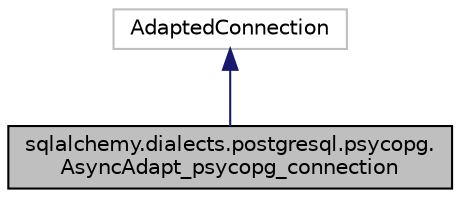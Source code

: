 digraph "sqlalchemy.dialects.postgresql.psycopg.AsyncAdapt_psycopg_connection"
{
 // LATEX_PDF_SIZE
  edge [fontname="Helvetica",fontsize="10",labelfontname="Helvetica",labelfontsize="10"];
  node [fontname="Helvetica",fontsize="10",shape=record];
  Node1 [label="sqlalchemy.dialects.postgresql.psycopg.\lAsyncAdapt_psycopg_connection",height=0.2,width=0.4,color="black", fillcolor="grey75", style="filled", fontcolor="black",tooltip=" "];
  Node2 -> Node1 [dir="back",color="midnightblue",fontsize="10",style="solid",fontname="Helvetica"];
  Node2 [label="AdaptedConnection",height=0.2,width=0.4,color="grey75", fillcolor="white", style="filled",tooltip=" "];
}
